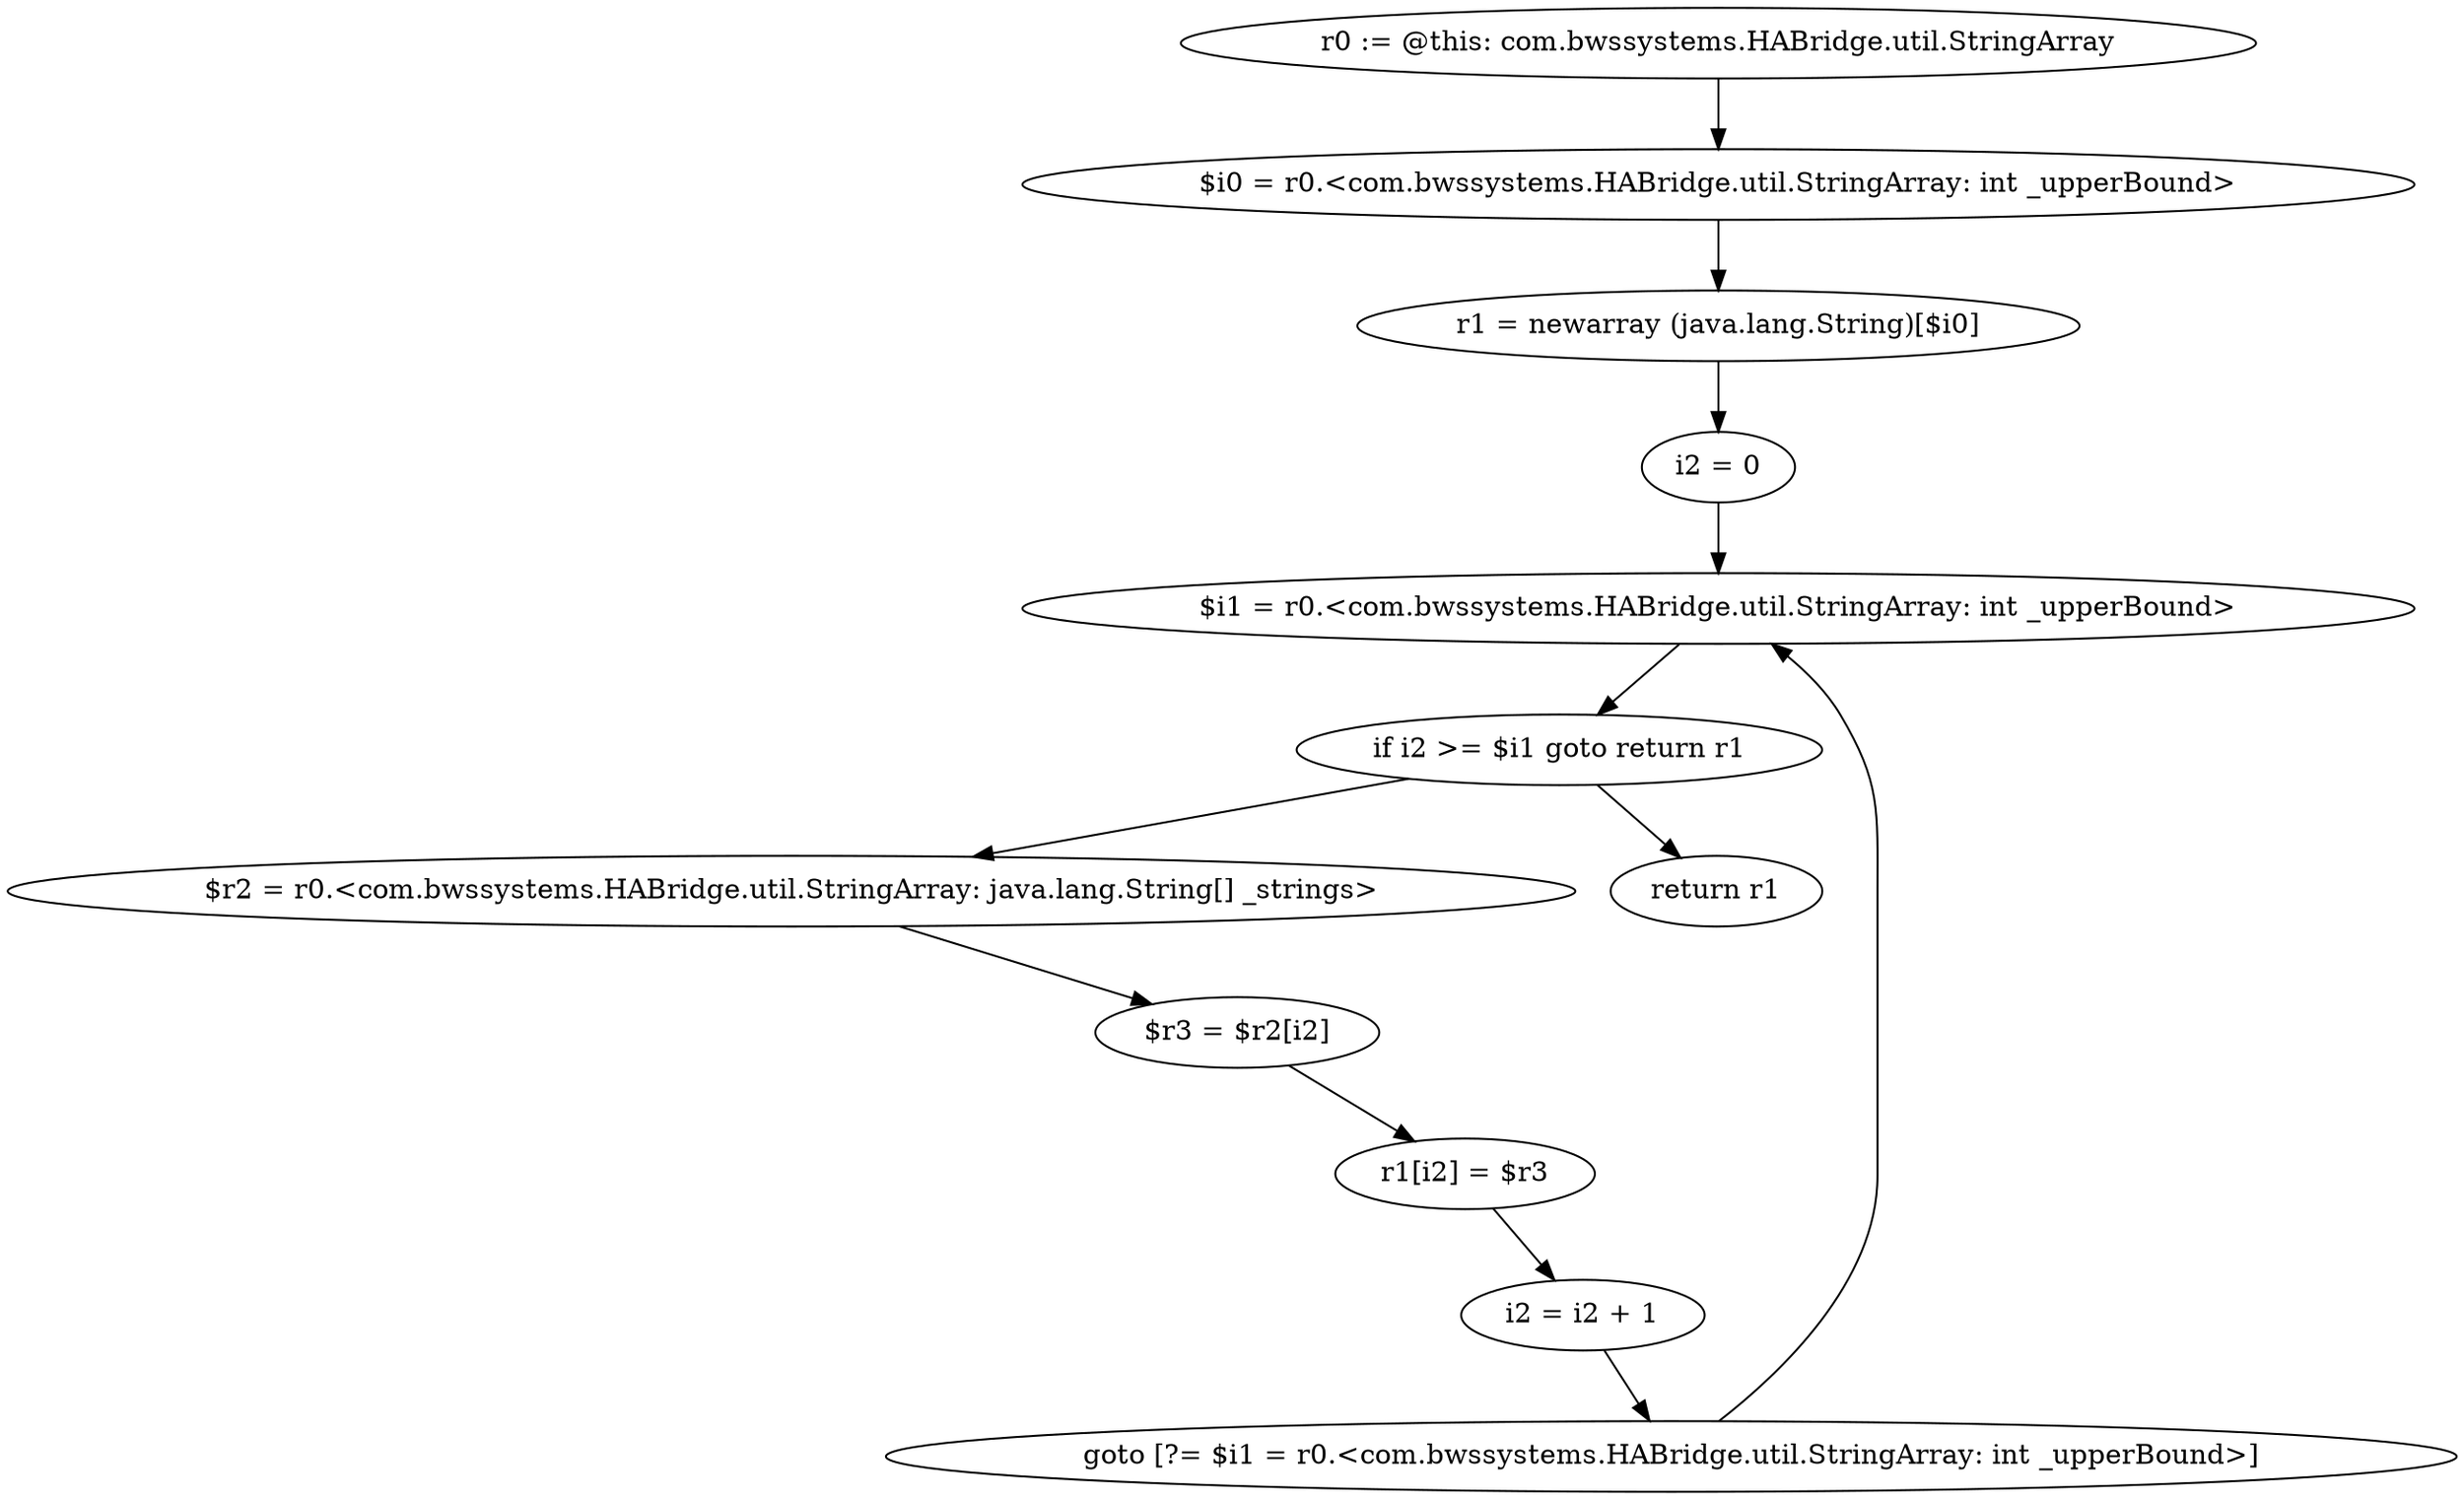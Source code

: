 digraph "unitGraph" {
    "r0 := @this: com.bwssystems.HABridge.util.StringArray"
    "$i0 = r0.<com.bwssystems.HABridge.util.StringArray: int _upperBound>"
    "r1 = newarray (java.lang.String)[$i0]"
    "i2 = 0"
    "$i1 = r0.<com.bwssystems.HABridge.util.StringArray: int _upperBound>"
    "if i2 >= $i1 goto return r1"
    "$r2 = r0.<com.bwssystems.HABridge.util.StringArray: java.lang.String[] _strings>"
    "$r3 = $r2[i2]"
    "r1[i2] = $r3"
    "i2 = i2 + 1"
    "goto [?= $i1 = r0.<com.bwssystems.HABridge.util.StringArray: int _upperBound>]"
    "return r1"
    "r0 := @this: com.bwssystems.HABridge.util.StringArray"->"$i0 = r0.<com.bwssystems.HABridge.util.StringArray: int _upperBound>";
    "$i0 = r0.<com.bwssystems.HABridge.util.StringArray: int _upperBound>"->"r1 = newarray (java.lang.String)[$i0]";
    "r1 = newarray (java.lang.String)[$i0]"->"i2 = 0";
    "i2 = 0"->"$i1 = r0.<com.bwssystems.HABridge.util.StringArray: int _upperBound>";
    "$i1 = r0.<com.bwssystems.HABridge.util.StringArray: int _upperBound>"->"if i2 >= $i1 goto return r1";
    "if i2 >= $i1 goto return r1"->"$r2 = r0.<com.bwssystems.HABridge.util.StringArray: java.lang.String[] _strings>";
    "if i2 >= $i1 goto return r1"->"return r1";
    "$r2 = r0.<com.bwssystems.HABridge.util.StringArray: java.lang.String[] _strings>"->"$r3 = $r2[i2]";
    "$r3 = $r2[i2]"->"r1[i2] = $r3";
    "r1[i2] = $r3"->"i2 = i2 + 1";
    "i2 = i2 + 1"->"goto [?= $i1 = r0.<com.bwssystems.HABridge.util.StringArray: int _upperBound>]";
    "goto [?= $i1 = r0.<com.bwssystems.HABridge.util.StringArray: int _upperBound>]"->"$i1 = r0.<com.bwssystems.HABridge.util.StringArray: int _upperBound>";
}
